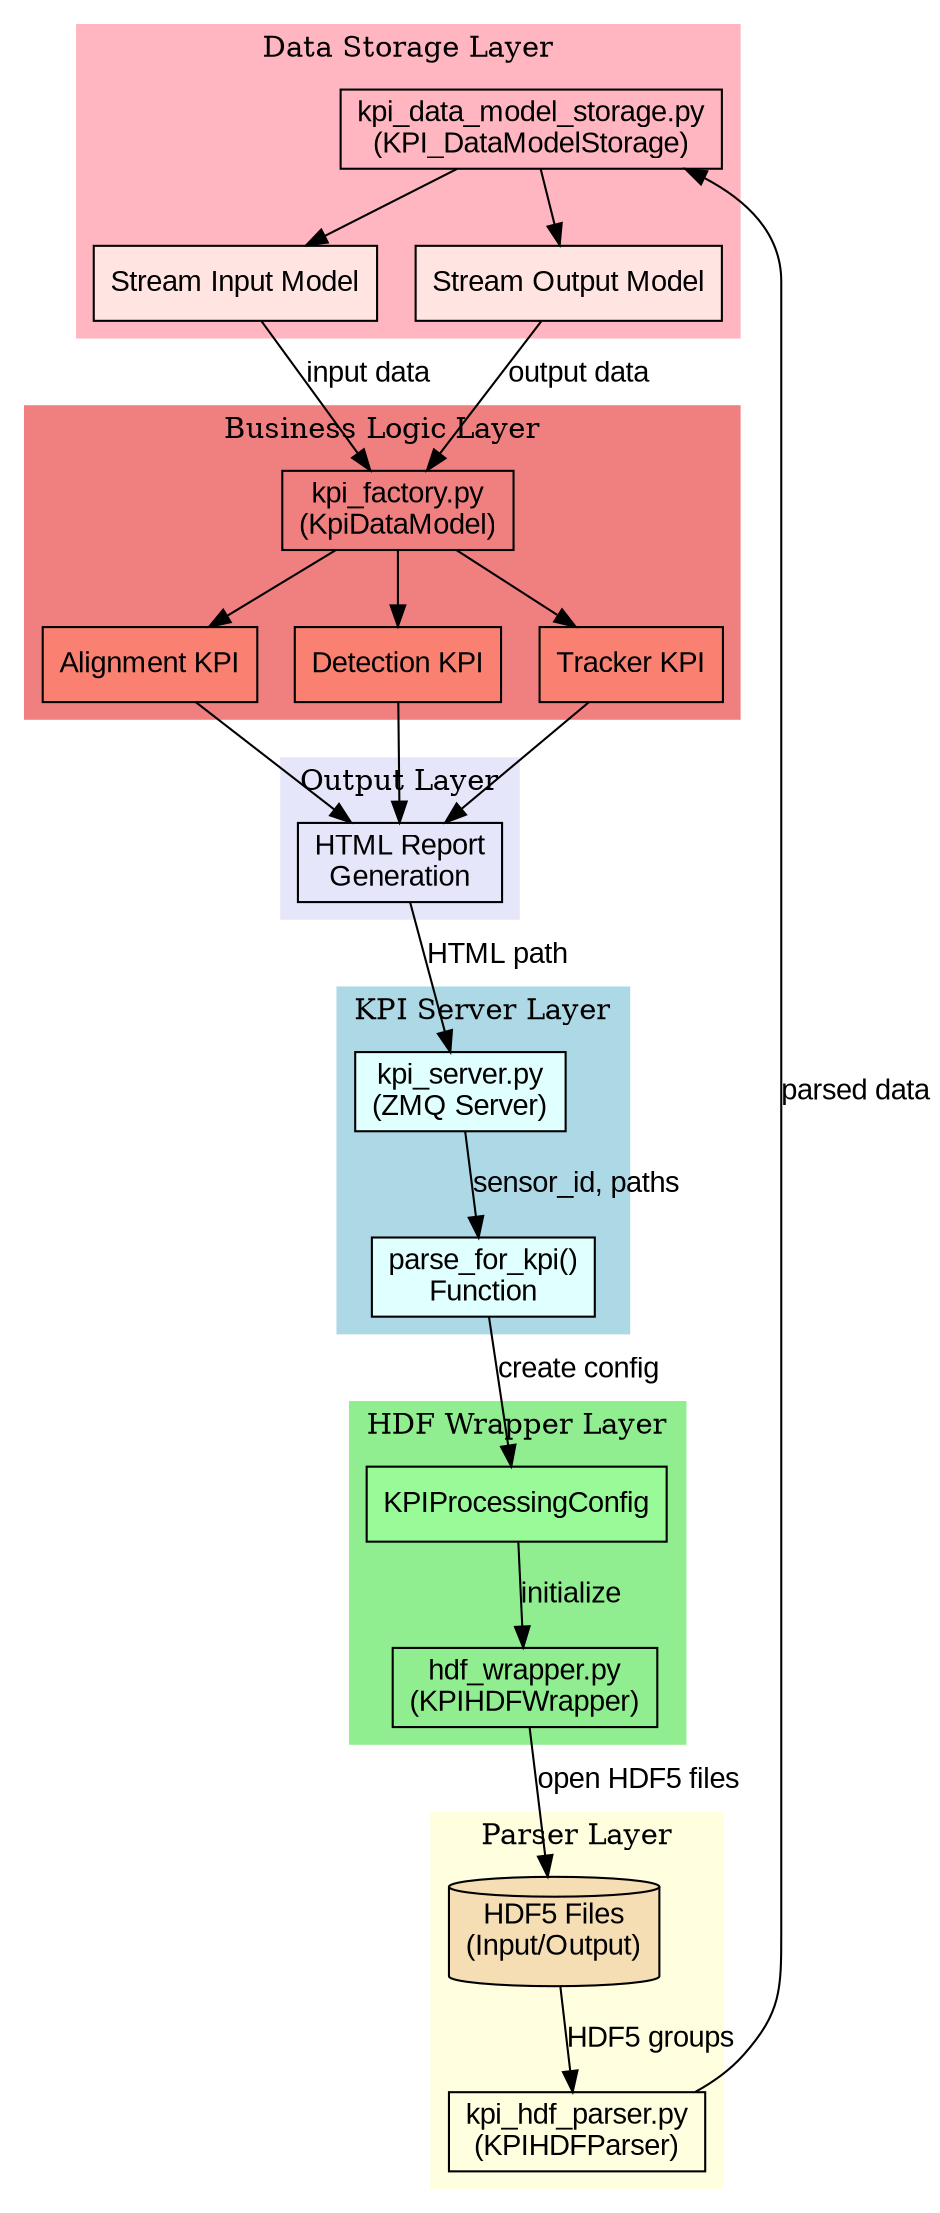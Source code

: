 digraph KPI_Data_Flow {
    rankdir=TB;
    node [shape=box, style=filled, fontname="Arial"];
    edge [fontname="Arial"];
    
    // Define color scheme
    subgraph cluster_server {
        label="KPI Server Layer";
        style=filled;
        color=lightblue;
        
        kpi_server [label="kpi_server.py\n(ZMQ Server)", fillcolor=lightcyan];
        parse_for_kpi [label="parse_for_kpi()\nFunction", fillcolor=lightcyan];
    }
    
    subgraph cluster_wrapper {
        label="HDF Wrapper Layer";
        style=filled;
        color=lightgreen;
        
        hdf_wrapper [label="hdf_wrapper.py\n(KPIHDFWrapper)", fillcolor=lightgreen];
        config [label="KPIProcessingConfig", fillcolor=palegreen];
    }
    
    subgraph cluster_parser {
        label="Parser Layer";
        style=filled;
        color=lightyellow;
        
        kpi_hdf_parser [label="kpi_hdf_parser.py\n(KPIHDFParser)", fillcolor=lightyellow];
        hdf_files [label="HDF5 Files\n(Input/Output)", fillcolor=wheat, shape=cylinder];
    }
    
    subgraph cluster_storage {
        label="Data Storage Layer";
        style=filled;
        color=lightpink;
        
        data_model [label="kpi_data_model_storage.py\n(KPI_DataModelStorage)", fillcolor=lightpink];
        stream_input [label="Stream Input Model", fillcolor=mistyrose];
        stream_output [label="Stream Output Model", fillcolor=mistyrose];
    }
    
    subgraph cluster_business {
        label="Business Logic Layer";
        style=filled;
        color=lightcoral;
        
        kpi_factory [label="kpi_factory.py\n(KpiDataModel)", fillcolor=lightcoral];
        alignment_kpi [label="Alignment KPI", fillcolor=salmon];
        detection_kpi [label="Detection KPI", fillcolor=salmon];
        tracker_kpi [label="Tracker KPI", fillcolor=salmon];
    }
    
    subgraph cluster_output {
        label="Output Layer";
        style=filled;
        color=lavender;
        
        html_report [label="HTML Report\nGeneration", fillcolor=lavender];
    }
    
    // Data flow connections
    kpi_server -> parse_for_kpi [label="sensor_id, paths"];
    parse_for_kpi -> config [label="create config"];
    config -> hdf_wrapper [label="initialize"];
    hdf_wrapper -> hdf_files [label="open HDF5 files"];
    hdf_files -> kpi_hdf_parser [label="HDF5 groups"];
    kpi_hdf_parser -> data_model [label="parsed data"];
    data_model -> stream_input;
    data_model -> stream_output;
    stream_input -> kpi_factory [label="input data"];
    stream_output -> kpi_factory [label="output data"];
    kpi_factory -> alignment_kpi;
    kpi_factory -> detection_kpi;
    kpi_factory -> tracker_kpi;
    alignment_kpi -> html_report;
    detection_kpi -> html_report;
    tracker_kpi -> html_report;
    html_report -> kpi_server [label="HTML path"];
}
